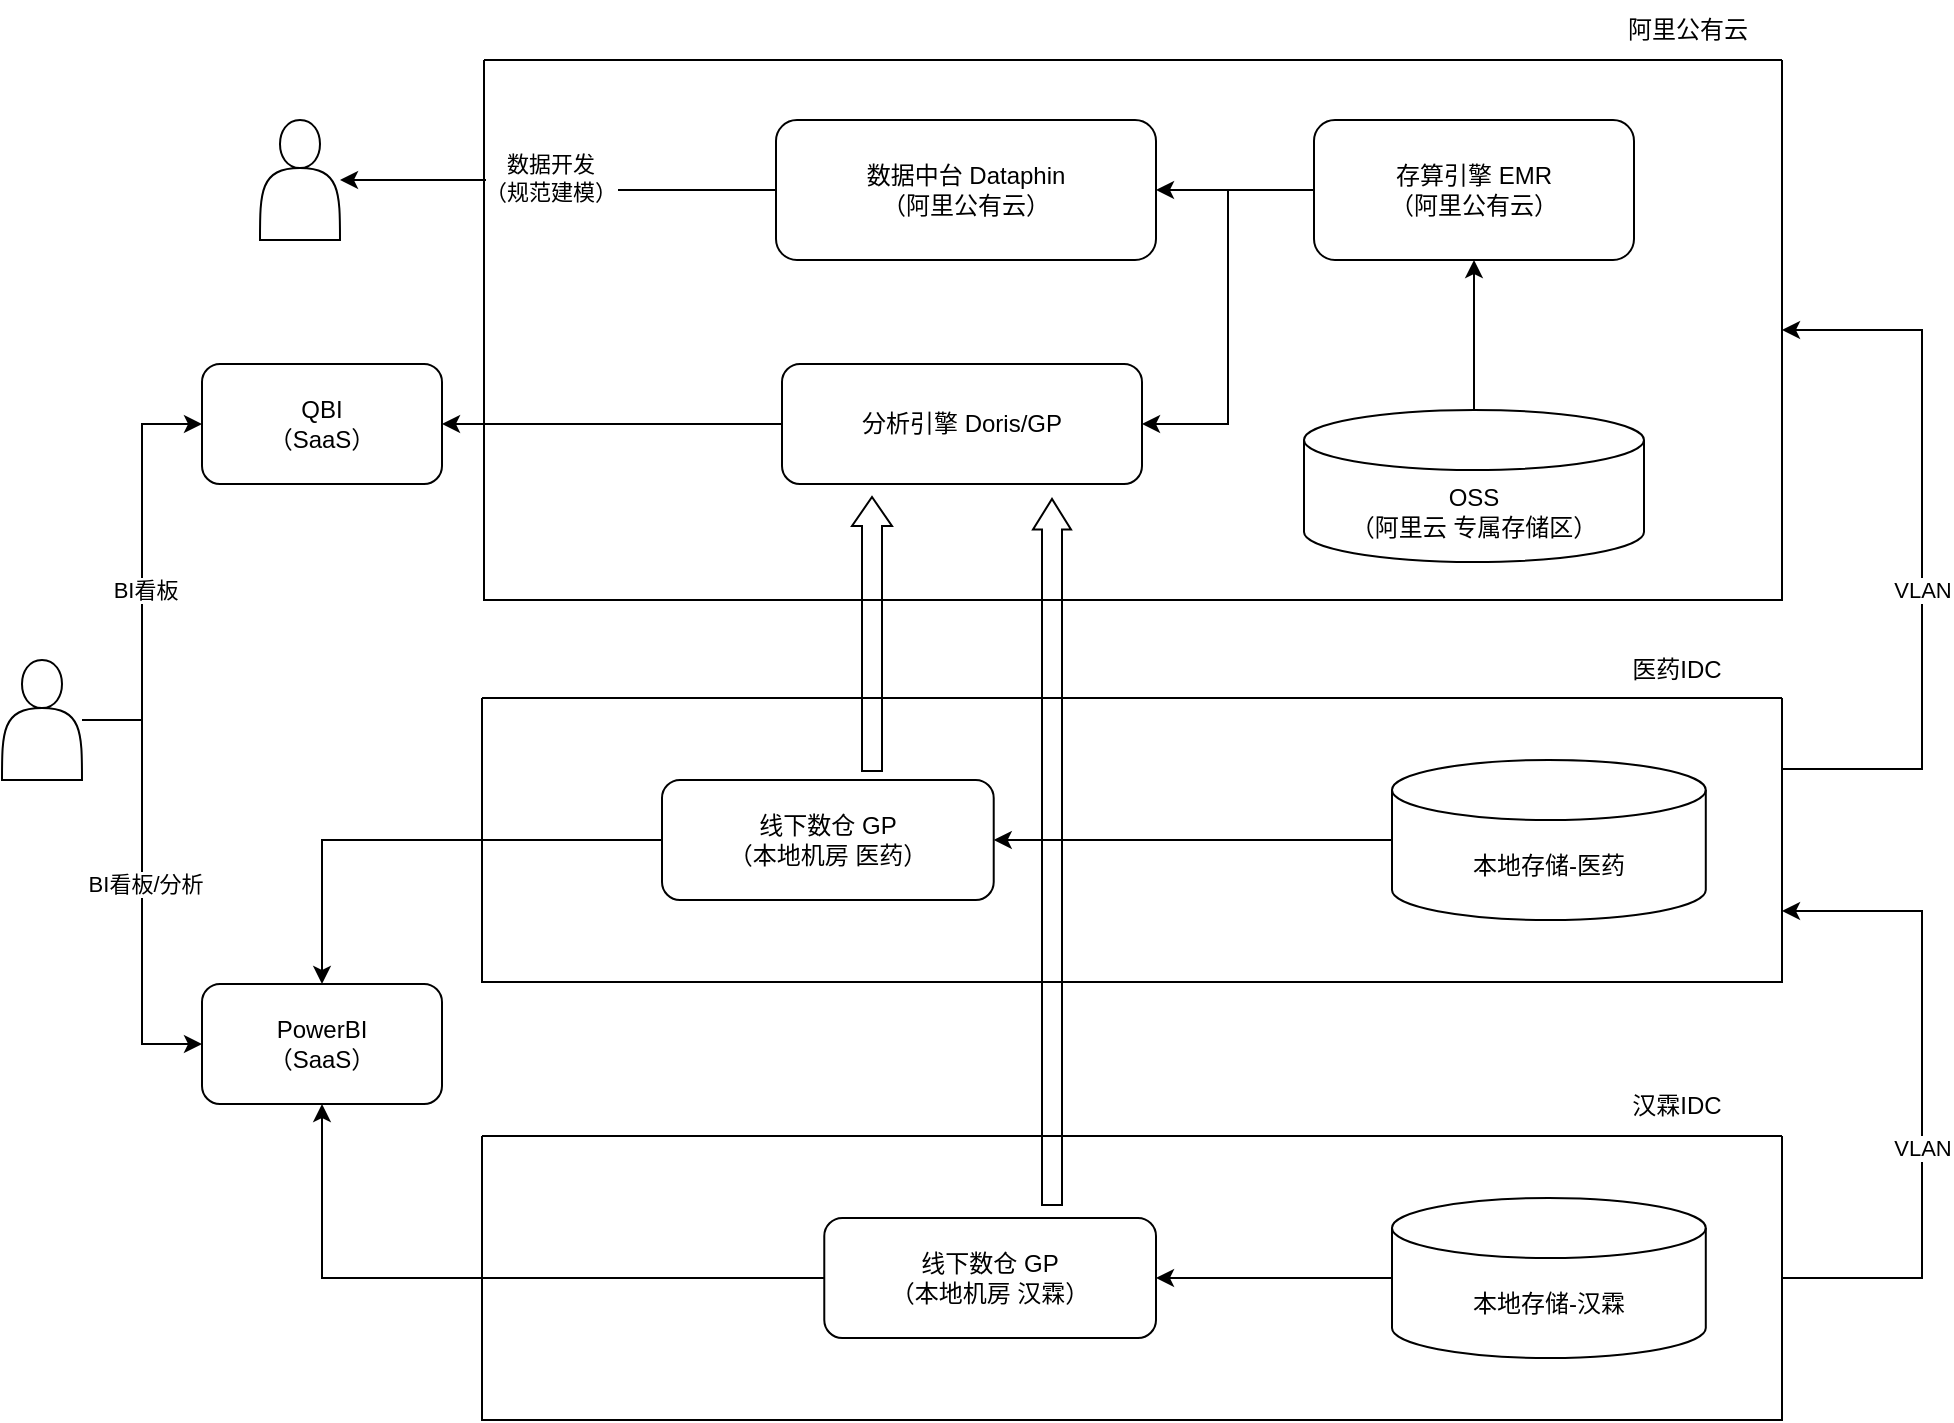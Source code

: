 <mxfile version="24.7.5">
  <diagram name="第 1 页" id="J8GREibbCt4KV59v55ON">
    <mxGraphModel dx="1479" dy="728" grid="1" gridSize="10" guides="1" tooltips="1" connect="1" arrows="1" fold="1" page="1" pageScale="1" pageWidth="1169" pageHeight="827" math="0" shadow="0">
      <root>
        <mxCell id="0" />
        <mxCell id="1" parent="0" />
        <mxCell id="eCR380lotrIrXrgE_NF7-7" style="edgeStyle=orthogonalEdgeStyle;rounded=0;orthogonalLoop=1;jettySize=auto;html=1;" parent="1" source="eCR380lotrIrXrgE_NF7-1" target="eCR380lotrIrXrgE_NF7-6" edge="1">
          <mxGeometry relative="1" as="geometry" />
        </mxCell>
        <mxCell id="eCR380lotrIrXrgE_NF7-8" value="数据开发&lt;div&gt;（规范建模）&lt;/div&gt;" style="edgeLabel;html=1;align=center;verticalAlign=middle;resizable=0;points=[];" parent="eCR380lotrIrXrgE_NF7-7" vertex="1" connectable="0">
          <mxGeometry x="0.058" y="-1" relative="1" as="geometry">
            <mxPoint as="offset" />
          </mxGeometry>
        </mxCell>
        <mxCell id="eCR380lotrIrXrgE_NF7-1" value="数据中台 Dataphin&lt;div&gt;（阿里公有云）&lt;/div&gt;" style="rounded=1;whiteSpace=wrap;html=1;" parent="1" vertex="1">
          <mxGeometry x="487" y="104" width="190" height="70" as="geometry" />
        </mxCell>
        <mxCell id="eCR380lotrIrXrgE_NF7-3" style="edgeStyle=orthogonalEdgeStyle;rounded=0;orthogonalLoop=1;jettySize=auto;html=1;entryX=1;entryY=0.5;entryDx=0;entryDy=0;" parent="1" source="eCR380lotrIrXrgE_NF7-2" target="eCR380lotrIrXrgE_NF7-1" edge="1">
          <mxGeometry relative="1" as="geometry" />
        </mxCell>
        <mxCell id="RV-wWZa_JN4536aJD9VN-2" style="edgeStyle=orthogonalEdgeStyle;rounded=0;orthogonalLoop=1;jettySize=auto;html=1;entryX=1;entryY=0.5;entryDx=0;entryDy=0;" edge="1" parent="1" source="eCR380lotrIrXrgE_NF7-2" target="eCR380lotrIrXrgE_NF7-9">
          <mxGeometry relative="1" as="geometry" />
        </mxCell>
        <mxCell id="eCR380lotrIrXrgE_NF7-2" value="存算引擎&amp;nbsp;&lt;span style=&quot;background-color: initial;&quot;&gt;EMR&lt;/span&gt;&lt;div&gt;&lt;span style=&quot;background-color: initial;&quot;&gt;（阿里公有云）&lt;/span&gt;&lt;/div&gt;" style="rounded=1;whiteSpace=wrap;html=1;" parent="1" vertex="1">
          <mxGeometry x="756" y="104" width="160" height="70" as="geometry" />
        </mxCell>
        <mxCell id="eCR380lotrIrXrgE_NF7-5" style="edgeStyle=orthogonalEdgeStyle;rounded=0;orthogonalLoop=1;jettySize=auto;html=1;entryX=0.5;entryY=1;entryDx=0;entryDy=0;" parent="1" source="eCR380lotrIrXrgE_NF7-4" target="eCR380lotrIrXrgE_NF7-2" edge="1">
          <mxGeometry relative="1" as="geometry" />
        </mxCell>
        <mxCell id="eCR380lotrIrXrgE_NF7-4" value="OSS&lt;div&gt;（阿里云 专属存储区）&lt;/div&gt;" style="shape=cylinder3;whiteSpace=wrap;html=1;boundedLbl=1;backgroundOutline=1;size=15;" parent="1" vertex="1">
          <mxGeometry x="751" y="249" width="170" height="76" as="geometry" />
        </mxCell>
        <mxCell id="eCR380lotrIrXrgE_NF7-6" value="" style="shape=actor;whiteSpace=wrap;html=1;" parent="1" vertex="1">
          <mxGeometry x="229" y="104" width="40" height="60" as="geometry" />
        </mxCell>
        <mxCell id="eCR380lotrIrXrgE_NF7-12" style="edgeStyle=orthogonalEdgeStyle;rounded=0;orthogonalLoop=1;jettySize=auto;html=1;entryX=1;entryY=0.5;entryDx=0;entryDy=0;" parent="1" source="eCR380lotrIrXrgE_NF7-9" target="eCR380lotrIrXrgE_NF7-11" edge="1">
          <mxGeometry relative="1" as="geometry" />
        </mxCell>
        <mxCell id="eCR380lotrIrXrgE_NF7-9" value="分析引擎 Doris/GP" style="rounded=1;whiteSpace=wrap;html=1;" parent="1" vertex="1">
          <mxGeometry x="490" y="226" width="180" height="60" as="geometry" />
        </mxCell>
        <mxCell id="eCR380lotrIrXrgE_NF7-11" value="QBI&lt;div&gt;（SaaS）&lt;/div&gt;" style="rounded=1;whiteSpace=wrap;html=1;" parent="1" vertex="1">
          <mxGeometry x="200" y="226" width="120" height="60" as="geometry" />
        </mxCell>
        <mxCell id="eCR380lotrIrXrgE_NF7-14" style="edgeStyle=orthogonalEdgeStyle;rounded=0;orthogonalLoop=1;jettySize=auto;html=1;entryX=0;entryY=0.5;entryDx=0;entryDy=0;" parent="1" source="eCR380lotrIrXrgE_NF7-13" target="eCR380lotrIrXrgE_NF7-11" edge="1">
          <mxGeometry relative="1" as="geometry" />
        </mxCell>
        <mxCell id="eCR380lotrIrXrgE_NF7-15" value="&amp;nbsp;BI看板" style="edgeLabel;html=1;align=center;verticalAlign=middle;resizable=0;points=[];" parent="eCR380lotrIrXrgE_NF7-14" vertex="1" connectable="0">
          <mxGeometry x="-0.071" relative="1" as="geometry">
            <mxPoint y="1" as="offset" />
          </mxGeometry>
        </mxCell>
        <mxCell id="eCR380lotrIrXrgE_NF7-35" style="edgeStyle=orthogonalEdgeStyle;rounded=0;orthogonalLoop=1;jettySize=auto;html=1;entryX=0;entryY=0.5;entryDx=0;entryDy=0;" parent="1" source="eCR380lotrIrXrgE_NF7-13" target="eCR380lotrIrXrgE_NF7-32" edge="1">
          <mxGeometry relative="1" as="geometry" />
        </mxCell>
        <mxCell id="eCR380lotrIrXrgE_NF7-36" value="&amp;nbsp;BI看板/分析" style="edgeLabel;html=1;align=center;verticalAlign=middle;resizable=0;points=[];" parent="eCR380lotrIrXrgE_NF7-35" vertex="1" connectable="0">
          <mxGeometry x="0.005" relative="1" as="geometry">
            <mxPoint as="offset" />
          </mxGeometry>
        </mxCell>
        <mxCell id="eCR380lotrIrXrgE_NF7-13" value="" style="shape=actor;whiteSpace=wrap;html=1;" parent="1" vertex="1">
          <mxGeometry x="100" y="374" width="40" height="60" as="geometry" />
        </mxCell>
        <mxCell id="eCR380lotrIrXrgE_NF7-32" value="PowerBI&lt;div&gt;（SaaS）&lt;/div&gt;" style="rounded=1;whiteSpace=wrap;html=1;" parent="1" vertex="1">
          <mxGeometry x="200" y="536" width="120" height="60" as="geometry" />
        </mxCell>
        <mxCell id="eCR380lotrIrXrgE_NF7-44" value="" style="group" parent="1" vertex="1" connectable="0">
          <mxGeometry x="340" y="364" width="650" height="171" as="geometry" />
        </mxCell>
        <mxCell id="eCR380lotrIrXrgE_NF7-20" style="edgeStyle=orthogonalEdgeStyle;rounded=0;orthogonalLoop=1;jettySize=auto;html=1;" parent="eCR380lotrIrXrgE_NF7-44" source="eCR380lotrIrXrgE_NF7-19" target="eCR380lotrIrXrgE_NF7-17" edge="1">
          <mxGeometry relative="1" as="geometry" />
        </mxCell>
        <mxCell id="eCR380lotrIrXrgE_NF7-19" value="本地存储-医药" style="shape=cylinder3;whiteSpace=wrap;html=1;boundedLbl=1;backgroundOutline=1;size=15;" parent="eCR380lotrIrXrgE_NF7-44" vertex="1">
          <mxGeometry x="455.0" y="60" width="156.897" height="80" as="geometry" />
        </mxCell>
        <mxCell id="eCR380lotrIrXrgE_NF7-40" value="" style="swimlane;startSize=0;" parent="eCR380lotrIrXrgE_NF7-44" vertex="1">
          <mxGeometry y="29" width="650" height="142" as="geometry">
            <mxRectangle y="29" width="50" height="40" as="alternateBounds" />
          </mxGeometry>
        </mxCell>
        <mxCell id="eCR380lotrIrXrgE_NF7-17" value="线下数仓 GP&lt;div&gt;（本地机房 医药）&lt;/div&gt;" style="rounded=1;whiteSpace=wrap;html=1;" parent="eCR380lotrIrXrgE_NF7-40" vertex="1">
          <mxGeometry x="89.998" y="41" width="165.862" height="60" as="geometry" />
        </mxCell>
        <mxCell id="eCR380lotrIrXrgE_NF7-41" value="医药IDC" style="text;html=1;align=center;verticalAlign=middle;whiteSpace=wrap;rounded=0;" parent="eCR380lotrIrXrgE_NF7-44" vertex="1">
          <mxGeometry x="544.655" width="105.345" height="30" as="geometry" />
        </mxCell>
        <mxCell id="RV-wWZa_JN4536aJD9VN-5" value="" style="shape=flexArrow;endArrow=classic;html=1;rounded=0;endWidth=9;endSize=4.5;entryX=0.25;entryY=1;entryDx=0;entryDy=0;" edge="1" parent="eCR380lotrIrXrgE_NF7-44">
          <mxGeometry width="50" height="50" relative="1" as="geometry">
            <mxPoint x="195" y="66" as="sourcePoint" />
            <mxPoint x="195" y="-72" as="targetPoint" />
          </mxGeometry>
        </mxCell>
        <mxCell id="eCR380lotrIrXrgE_NF7-45" value="" style="group" parent="1" vertex="1" connectable="0">
          <mxGeometry x="340" y="582" width="650" height="172" as="geometry" />
        </mxCell>
        <mxCell id="eCR380lotrIrXrgE_NF7-22" style="edgeStyle=orthogonalEdgeStyle;rounded=0;orthogonalLoop=1;jettySize=auto;html=1;" parent="eCR380lotrIrXrgE_NF7-45" source="eCR380lotrIrXrgE_NF7-21" target="eCR380lotrIrXrgE_NF7-18" edge="1">
          <mxGeometry relative="1" as="geometry" />
        </mxCell>
        <mxCell id="eCR380lotrIrXrgE_NF7-21" value="本地存储-汉霖" style="shape=cylinder3;whiteSpace=wrap;html=1;boundedLbl=1;backgroundOutline=1;size=15;" parent="eCR380lotrIrXrgE_NF7-45" vertex="1">
          <mxGeometry x="455.0" y="61" width="156.897" height="80" as="geometry" />
        </mxCell>
        <mxCell id="eCR380lotrIrXrgE_NF7-42" value="" style="swimlane;startSize=0;" parent="eCR380lotrIrXrgE_NF7-45" vertex="1">
          <mxGeometry y="30" width="650" height="142" as="geometry" />
        </mxCell>
        <mxCell id="eCR380lotrIrXrgE_NF7-18" value="线下数仓 GP&lt;div&gt;（本地机房 汉霖）&lt;/div&gt;" style="rounded=1;whiteSpace=wrap;html=1;" parent="eCR380lotrIrXrgE_NF7-42" vertex="1">
          <mxGeometry x="171.138" y="41" width="165.862" height="60" as="geometry" />
        </mxCell>
        <mxCell id="eCR380lotrIrXrgE_NF7-43" value="汉霖IDC" style="text;html=1;align=center;verticalAlign=middle;whiteSpace=wrap;rounded=0;" parent="eCR380lotrIrXrgE_NF7-45" vertex="1">
          <mxGeometry x="544.655" width="105.345" height="30" as="geometry" />
        </mxCell>
        <mxCell id="eCR380lotrIrXrgE_NF7-46" value="" style="swimlane;startSize=0;" parent="1" vertex="1">
          <mxGeometry x="341" y="74" width="649" height="270" as="geometry">
            <mxRectangle x="341" y="74" width="50" height="40" as="alternateBounds" />
          </mxGeometry>
        </mxCell>
        <mxCell id="eCR380lotrIrXrgE_NF7-47" value="阿里公有云" style="text;html=1;align=center;verticalAlign=middle;whiteSpace=wrap;rounded=0;" parent="1" vertex="1">
          <mxGeometry x="896" y="44" width="94" height="30" as="geometry" />
        </mxCell>
        <mxCell id="eCR380lotrIrXrgE_NF7-48" style="edgeStyle=orthogonalEdgeStyle;rounded=0;orthogonalLoop=1;jettySize=auto;html=1;entryX=1;entryY=0.5;entryDx=0;entryDy=0;exitX=1;exitY=0.25;exitDx=0;exitDy=0;" parent="1" source="eCR380lotrIrXrgE_NF7-40" target="eCR380lotrIrXrgE_NF7-46" edge="1">
          <mxGeometry relative="1" as="geometry">
            <Array as="points">
              <mxPoint x="1060" y="429" />
              <mxPoint x="1060" y="209" />
            </Array>
          </mxGeometry>
        </mxCell>
        <mxCell id="eCR380lotrIrXrgE_NF7-49" value="VLAN" style="edgeLabel;html=1;align=center;verticalAlign=middle;resizable=0;points=[];" parent="eCR380lotrIrXrgE_NF7-48" vertex="1" connectable="0">
          <mxGeometry x="-0.109" relative="1" as="geometry">
            <mxPoint as="offset" />
          </mxGeometry>
        </mxCell>
        <mxCell id="eCR380lotrIrXrgE_NF7-51" style="edgeStyle=orthogonalEdgeStyle;rounded=0;orthogonalLoop=1;jettySize=auto;html=1;entryX=1;entryY=0.75;entryDx=0;entryDy=0;exitX=1;exitY=0.5;exitDx=0;exitDy=0;" parent="1" source="eCR380lotrIrXrgE_NF7-42" target="eCR380lotrIrXrgE_NF7-40" edge="1">
          <mxGeometry relative="1" as="geometry">
            <Array as="points">
              <mxPoint x="1060" y="683" />
              <mxPoint x="1060" y="500" />
            </Array>
          </mxGeometry>
        </mxCell>
        <mxCell id="eCR380lotrIrXrgE_NF7-52" value="VLAN" style="edgeLabel;html=1;align=center;verticalAlign=middle;resizable=0;points=[];" parent="eCR380lotrIrXrgE_NF7-51" vertex="1" connectable="0">
          <mxGeometry x="-0.165" relative="1" as="geometry">
            <mxPoint as="offset" />
          </mxGeometry>
        </mxCell>
        <mxCell id="eCR380lotrIrXrgE_NF7-30" style="edgeStyle=orthogonalEdgeStyle;rounded=0;orthogonalLoop=1;jettySize=auto;html=1;entryX=0.5;entryY=0;entryDx=0;entryDy=0;" parent="1" source="eCR380lotrIrXrgE_NF7-17" target="eCR380lotrIrXrgE_NF7-32" edge="1">
          <mxGeometry relative="1" as="geometry">
            <mxPoint x="498.017" y="464" as="targetPoint" />
          </mxGeometry>
        </mxCell>
        <mxCell id="eCR380lotrIrXrgE_NF7-31" style="edgeStyle=orthogonalEdgeStyle;rounded=0;orthogonalLoop=1;jettySize=auto;html=1;entryX=0.5;entryY=1;entryDx=0;entryDy=0;" parent="1" source="eCR380lotrIrXrgE_NF7-18" target="eCR380lotrIrXrgE_NF7-32" edge="1">
          <mxGeometry relative="1" as="geometry">
            <mxPoint x="498.017" y="683" as="targetPoint" />
          </mxGeometry>
        </mxCell>
        <mxCell id="RV-wWZa_JN4536aJD9VN-6" value="" style="shape=flexArrow;endArrow=classic;html=1;rounded=0;endWidth=8;endSize=4.73;entryX=0.75;entryY=1;entryDx=0;entryDy=0;" edge="1" parent="1">
          <mxGeometry width="50" height="50" relative="1" as="geometry">
            <mxPoint x="625" y="647" as="sourcePoint" />
            <mxPoint x="625" y="293" as="targetPoint" />
          </mxGeometry>
        </mxCell>
      </root>
    </mxGraphModel>
  </diagram>
</mxfile>
